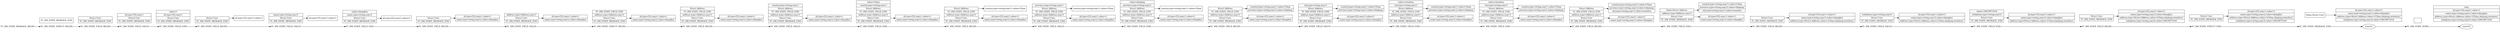 digraph G {
	rankdir=LR;
	{
		node[style="invis"]
		0->1->2->3->4->5->6->7->8->9->10->11->12->13->14->15->16->17->18->19->20->21->22->23->24->25->26->27->28->29->30->31->32->33->34->35->36->37->38->39->40->41->42->43->44->45->46->47->48->49->50->51->52->53->54[style="invis"]
	}

	state0->state1->state2->state3->state4->state5->state7->state9->state11->state13->state15->state17->state19->state21->state23->state25->state27->state29->state31->state33->state35->state37->state39->state41->state43->state45->state47->state49->state51->state52->state53->state54

	{
		rank=same;
		0;
		state0[shape=plain, label="TC_DM_STATE_MESSAGE_BEGIN"]
	}

	{
		rank=same;
		1;
		state1[shape=plain, label="TC_DM_STATE_STRUCT_BEGIN"]
		stack1[shape=record, label="TC_DM_STATE_MESSAGE_END"]
	}

	{
		rank=same;
		2;
		state2[shape=plain, label="TC_DM_STATE_FIELD_BEGIN"]
		stack2[shape=record, label="Struct.User|TC_DM_STATE_MESSAGE_END"]
	}

	{
		rank=same;
		3;
		state3[shape=plain, label="TC_DM_STATE_FIELD_VALUE"]
		stack3[shape=record, label="id,type=I32,seq=1|Struct.User|TC_DM_STATE_MESSAGE_END"]
	}

	{
		rank=same;
		4;
		state4[shape=plain, label="TC_DM_STATE_FIELD_END"]
		stack4[shape=record, label="value=1|id,type=I32,seq=1|Struct.User|TC_DM_STATE_MESSAGE_END"]
	}

	{
		{
			rank=same;
			5;
			state5[shape=plain, label="TC_DM_STATE_FIELD_BEGIN"]
			stack5[shape=record, label="<f0> Struct.User|TC_DM_STATE_MESSAGE_END"]
		}
		{
			rank=same;
			6;
			node5_user[shape=record, label="id,type=I32,seq=1,value=1"]
		}
		stack5:f0->node5_user
	}

	{
		{
			rank=same;
			7;
			state7[shape=plain, label="TC_DM_STATE_FIELD_VALUE"]
			stack7[shape=record, label="name,type=string,seq=2|<f0> Struct.User|TC_DM_STATE_MESSAGE_END"]
		}
		{
			rank=same;
			8;
			node7_user[shape=record, label="id,type=I32,seq=1,value=1"]
		}
		stack7:f0->node7_user
	}

	{
		{
			rank=same;
			9;
			state9[shape=plain, label="TC_DM_STATE_FIELD_END"]
			stack9[shape=record, label="value=zhanghui|name,type=string,seq=2|<f0> Struct.User|TC_DM_STATE_MESSAGE_END"]
		}
		{
			rank=same;
			10;
			node9_user[shape=record, label="id,type=I32,seq=1,value=1"]
		}
		stack9:f0->node9_user
	}

	{
		{
			rank=same;
			11;
			state11[shape=plain, label="TC_DM_STATE_FIELD_BEGIN"]
			stack11[shape=record, label="<f0> Struct.User|TC_DM_STATE_MESSAGE_END"]
		}
		{
			rank=same;
			12;
			node11_user[shape=record, label="id,type=I32,seq=1,value=1|name,type=string,seq=2,value=zhanghui"]
		}
		stack11:f0->node11_user
	}

	{
		{
			rank=same;
			13;
			state13[shape=plain, label="TC_DM_STATE_FIELD_VALUE"]
			stack13[shape=record, label="address,type=Address,seq=3|<f0> Struct.User|TC_DM_STATE_MESSAGE_END"]
		}
		{
			rank=same;
			14;
			node13_user[shape=record, label="id,type=I32,seq=1,value=1|name,type=string,seq=2,value=zhanghui"]
		}
		stack13:f0->node13_user
	}

	{
		{
			rank=same;
			15;
			state15[shape=plain, label="TC_DM_STATE_STRUCT_BEGIN"]
			stack15[shape=record, label="TC_DM_STATE_FIELD_END|address,type=Address,seq=3|<f0> Struct.User|TC_DM_STATE_MESSAGE_END"]
		}
		{
			rank=same;
			16;
			node15_user[shape=record, label="id,type=I32,seq=1,value=1|name,type=string,seq=2,value=zhanghui"]
		}
		stack15:f0->node15_user
	}

	{
		{
			rank=same;
			17;
			state17[shape=plain, label="TC_DM_STATE_FIELD_BEGIN"]
			stack17[shape=record, label="Struct.Address|TC_DM_STATE_FIELD_END|address,type=Address,seq=3|<f0> Struct.User|TC_DM_STATE_MESSAGE_END"]
		}
		{
			rank=same;
			18;
			node17_user[shape=record, label="id,type=I32,seq=1,value=1|name,type=string,seq=2,value=zhanghui"]
		}
		stack17:f0->node17_user
	}

	{
		{
			rank=same;
			19;
			state19[shape=plain, label="TC_DM_STATE_FIELD_VALUE"]
			stack19[shape=record, label="country,type=string,seq=1|Struct.Address|TC_DM_STATE_FIELD_END|address,type=Address,seq=3|<f0> Struct.User|TC_DM_STATE_MESSAGE_END"]
		}
		{
			rank=same;
			20;
			node19_user[shape=record, label="id,type=I32,seq=1,value=1|name,type=string,seq=2,value=zhanghui"]
		}
		stack19:f0->node19_user
	}

	{
		{
			rank=same;
			21;
			state21[shape=plain, label="TC_DM_STATE_FIELD_END"]
			stack21[shape=record, label="value=China|country,type=string,seq=1|Struct.Address|TC_DM_STATE_FIELD_END|address,type=Address,seq=3|<f0> Struct.User|TC_DM_STATE_MESSAGE_END"]
		}
		{
			rank=same;
			22;
			node21_user[shape=record, label="id,type=I32,seq=1,value=1|name,type=string,seq=2,value=zhanghui"]
		}
		stack21:f0->node21_user
	}

	{
		{
			rank=same;
			23;
			state23[shape=plain, label="TC_DM_STATE_FIELD_BEGIN"]
			stack23[shape=record, label="<f1> Struct.Address|TC_DM_STATE_FIELD_END|address,type=Address,seq=3|<f0> Struct.User|TC_DM_STATE_MESSAGE_END"]
		}
		{
			rank=same;
			24;
			node23_user[shape=record, label="id,type=I32,seq=1,value=1|name,type=string,seq=2,value=zhanghui"]
			node23_addr[shape=record, label="country,type=string,seq=1,value=China"]
		}
		stack23:f0->node23_user
		stack23:f1->node23_addr
	}

	{
		{
			rank=same;
			25;
			state25[shape=plain, label="TC_DM_STATE_FIELD_VALUE"]
			stack25[shape=record, label="province,type=string,seq=2|<f1> Struct.Address|TC_DM_STATE_FIELD_END|address,type=Address,seq=3|<f0> Struct.User|TC_DM_STATE_MESSAGE_END"]
		}
		{
			rank=same;
			26;
			node25_user[shape=record, label="id,type=I32,seq=1,value=1|name,type=string,seq=2,value=zhanghui"]
			node25_addr[shape=record, label="country,type=string,seq=1,value=China"]
		}
		stack25:f0->node25_user
		stack25:f1->node25_addr
	}

	{
		{
			rank=same;
			27;
			state27[shape=plain, label="TC_DM_STATE_FIELD_END"]
			stack27[shape=record, label="value=zhejiang|province,type=string,seq=2|<f1> Struct.Address|TC_DM_STATE_FIELD_END|address,type=Address,seq=3|<f0> Struct.User|TC_DM_STATE_MESSAGE_END"]
		}
		{
			rank=same;
			28;
			node27_user[shape=record, label="id,type=I32,seq=1,value=1|name,type=string,seq=2,value=zhanghui"]
			node27_addr[shape=record, label="country,type=string,seq=1,value=China"]
		}
		stack27:f0->node27_user
		stack27:f1->node27_addr
	}

	{
		{
			rank=same;
			29;
			state29[shape=plain, label="TC_DM_STATE_FIELD_BEGIN"]
			stack29[shape=record, label="<f1> Struct.Address|TC_DM_STATE_FIELD_END|address,type=Address,seq=3|<f0> Struct.User|TC_DM_STATE_MESSAGE_END"]
		}
		{
			rank=same;
			30;
			node29_user[shape=record, label="id,type=I32,seq=1,value=1|name,type=string,seq=2,value=zhanghui"]
			node29_addr[shape=record, label="country,type=string,seq=1,value=China|province,type=string,seq=2,value=zhejiang"]
		}
		stack29:f0->node29_user
		stack29:f1->node29_addr
	}

	{
		{
			rank=same;
			31;
			state31[shape=plain, label="TC_DM_STATE_FIELD_VALUE"]
			stack31[shape=record, label="city,type=string,seq=3|<f1> Struct.Address|TC_DM_STATE_FIELD_END|address,type=Address,seq=3|<f0> Struct.User|TC_DM_STATE_MESSAGE_END"]
		}
		{
			rank=same;
			32;
			node31_user[shape=record, label="id,type=I32,seq=1,value=1|name,type=string,seq=2,value=zhanghui"]
			node31_addr[shape=record, label="country,type=string,seq=1,value=China|province,type=string,seq=2,value=zhejiang"]
		}
		stack31:f0->node31_user
		stack31:f1->node31_addr
	}

	{
		{
			rank=same;
			33;
			state33[shape=plain, label="TC_DM_STATE_FIELD_END"]
			stack33[shape=record, label="value=wenzhou|city,type=string,seq=3|<f1> Struct.Address|TC_DM_STATE_FIELD_END|address,type=Address,seq=3|<f0> Struct.User|TC_DM_STATE_MESSAGE_END"]
		}
		{
			rank=same;
			34;
			node33_user[shape=record, label="id,type=I32,seq=1,value=1|name,type=string,seq=2,value=zhanghui"]
			node33_addr[shape=record, label="country,type=string,seq=1,value=China|province,type=string,seq=2,value=zhejiang"]
		}
		stack33:f0->node33_user
		stack33:f1->node33_addr
	}

	{
		{
			rank=same;
			35;
			state35[shape=plain, label="TC_DM_STATE_FIELD_END"]
			stack35[shape=record, label="value=wenzhou|city,type=string,seq=3|<f1> Struct.Address|TC_DM_STATE_FIELD_END|address,type=Address,seq=3|<f0> Struct.User|TC_DM_STATE_MESSAGE_END"]
		}
		{
			rank=same;
			36;
			node35_user[shape=record, label="id,type=I32,seq=1,value=1|name,type=string,seq=2,value=zhanghui"]
			node35_addr[shape=record, label="country,type=string,seq=1,value=China|province,type=string,seq=2,value=zhejiang"]
		}
		stack35:f0->node35_user
		stack35:f1->node35_addr
	}

  {
  	{
  		rank=same;
  		37;
  		state37[shape=plain, label="TC_DM_STATE_FIELD_BEGIN"]
  		stack37[shape=record, label="<f1> Struct.Address|TC_DM_STATE_FIELD_END|address,type=Address,seq=3|<f0> Struct.User|TC_DM_STATE_MESSAGE_END"]
  	}
  	{
  		rank=same;
  		38;
  		node37_user[shape=record, label="id,type=I32,seq=1,value=1|name,type=string,seq=2,value=zhanghui"]
  		node37_addr[shape=record, label="country,type=string,seq=1,value=China|province,type=string,seq=2,value=zhejiang|city,type=string,seq=3,value=wenzhou"]
  	}
  	stack37:f0->node37_user
  	stack37:f1->node37_addr
  }

  {
  	{
  		rank=same;
  		39;
  		state39[shape=plain, label="TC_DM_STATE_FIELD_END"]
  		stack39[shape=record, label="<f1> Value.Struct.Address|address,type=Address,seq=3|<f0> Struct.User|TC_DM_STATE_MESSAGE_END"]
  	}
  	{
  		rank=same;
  		40;
  		node39_user[shape=record, label="id,type=I32,seq=1,value=1|name,type=string,seq=2,value=zhanghui"]
  		node39_addr[shape=record, label="country,type=string,seq=1,value=China|province,type=string,seq=2,value=zhejiang|city,type=string,seq=3,value=wenzhou"]
  	}
  	stack39:f0->node39_user
  	stack39:f1->node39_addr
  }


  {
  	{
  		rank=same;
  		41;
  		state41[shape=plain, label="TC_DM_STATE_FIELD_BEGIN"]
  		stack41[shape=record, label="<f0> Struct.User|TC_DM_STATE_MESSAGE_END"]
  	}
  	{
  		rank=same;
  		42;
  		node41_user[shape=record, label="id,type=I32,seq=1,value=1|name,type=string,seq=2,value=zhanghui|address,type=Struct.Address,value=\{China,zhejiang,wenzhou\}"]
  	}
  	stack41:f0->node41_user
  }

	{
		{
			rank=same;
			43;
			state43[shape=plain, label="TC_DM_STATE_FIELD_VALUE"]
			stack43[shape=record, label="telephone,type=string,seq=4|<f0> Struct.User|TC_DM_STATE_MESSAGE_END"]
		}
		{
			rank=same;
			44;
			node43_user[shape=record, label="id,type=I32,seq=1,value=1|name,type=string,seq=2,value=zhanghui|address,type=Struct.Address,value=\{China,zhejiang,wenzhou\}"]
		}
		stack43:f0->node43_user
	}

	{
		{
			rank=same;
			45;
			state45[shape=plain, label="TC_DM_STATE_FIELD_END"]
			stack45[shape=record, label="value=18410971434|telephone,type=string,seq=4|<f0> Struct.User|TC_DM_STATE_MESSAGE_END"]
		}
		{
			rank=same;
			46;
			node45_user[shape=record, label="id,type=I32,seq=1,value=1|name,type=string,seq=2,value=zhanghui|address,type=Struct.Address,value=\{China,zhejiang,wenzhou\}"]
		}
		stack45:f0->node45_user
	}

	{
		{
			rank=same;
			47;
			state47[shape=plain, label="TC_DM_STATE_FIELD_BEGIN"]
			stack47[shape=record, label="<f0> Struct.User|TC_DM_STATE_MESSAGE_END"]
		}
		{
			rank=same;
			48;
			node47_user[shape=record, label="id,type=I32,seq=1,value=1|name,type=string,seq=2,value=zhanghui|address,type=Struct.Address,value=\{China,zhejiang,wenzhou\}|telephone,type=string,seq=4,value=18410971434"]
		}
		stack47:f0->node47_user
	}

	{
		{
			rank=same;
			49;
			state49[shape=plain, label="TC_DM_STATE_STRUCT_END"]
			stack49[shape=record, label="<f0> Struct.User|TC_DM_STATE_MESSAGE_END"]
		}
		{
			rank=same;
			50;
			node49_user[shape=record, label="id,type=I32,seq=1,value=1|name,type=string,seq=2,value=zhanghui|address,type=Struct.Address,value=\{China,zhejiang,wenzhou\}|telephone,type=string,seq=4,value=18410971434"]
		}
		stack49:f0->node49_user
	}

	{
		{
			rank=same;
			51;
			state51[shape=plain, label="TC_DM_STATE_MESSAGE_END"]
			stack51[shape=record, label="<f0> Value.Struct.User"]
		}
		{
			rank=same;
			52;
			node51_user[shape=record, label="id,type=I32,seq=1,value=1|name,type=string,seq=2,value=zhanghui|address,type=Struct.Address,value=\{China,zhejiang,wenzhou\}|telephone,type=string,seq=4,value=18410971434"]
		}
		stack51:f0->node51_user
	}

	{
		{
			rank=same;
			53;
			state53[shape=plain, label="TC_DM_STATE_DONE"]
			stack53[shape=record, label=""]
		}
		{
			rank=same;
			54;
			node53_user[shape=record, label="msg|id,type=I32,seq=1,value=1|name,type=string,seq=2,value=zhanghui|address,type=Struct.Address,value=\{China,zhejiang,wenzhou\}|telephone,type=string,seq=4,value=18410971434"]
		}
	}
}
